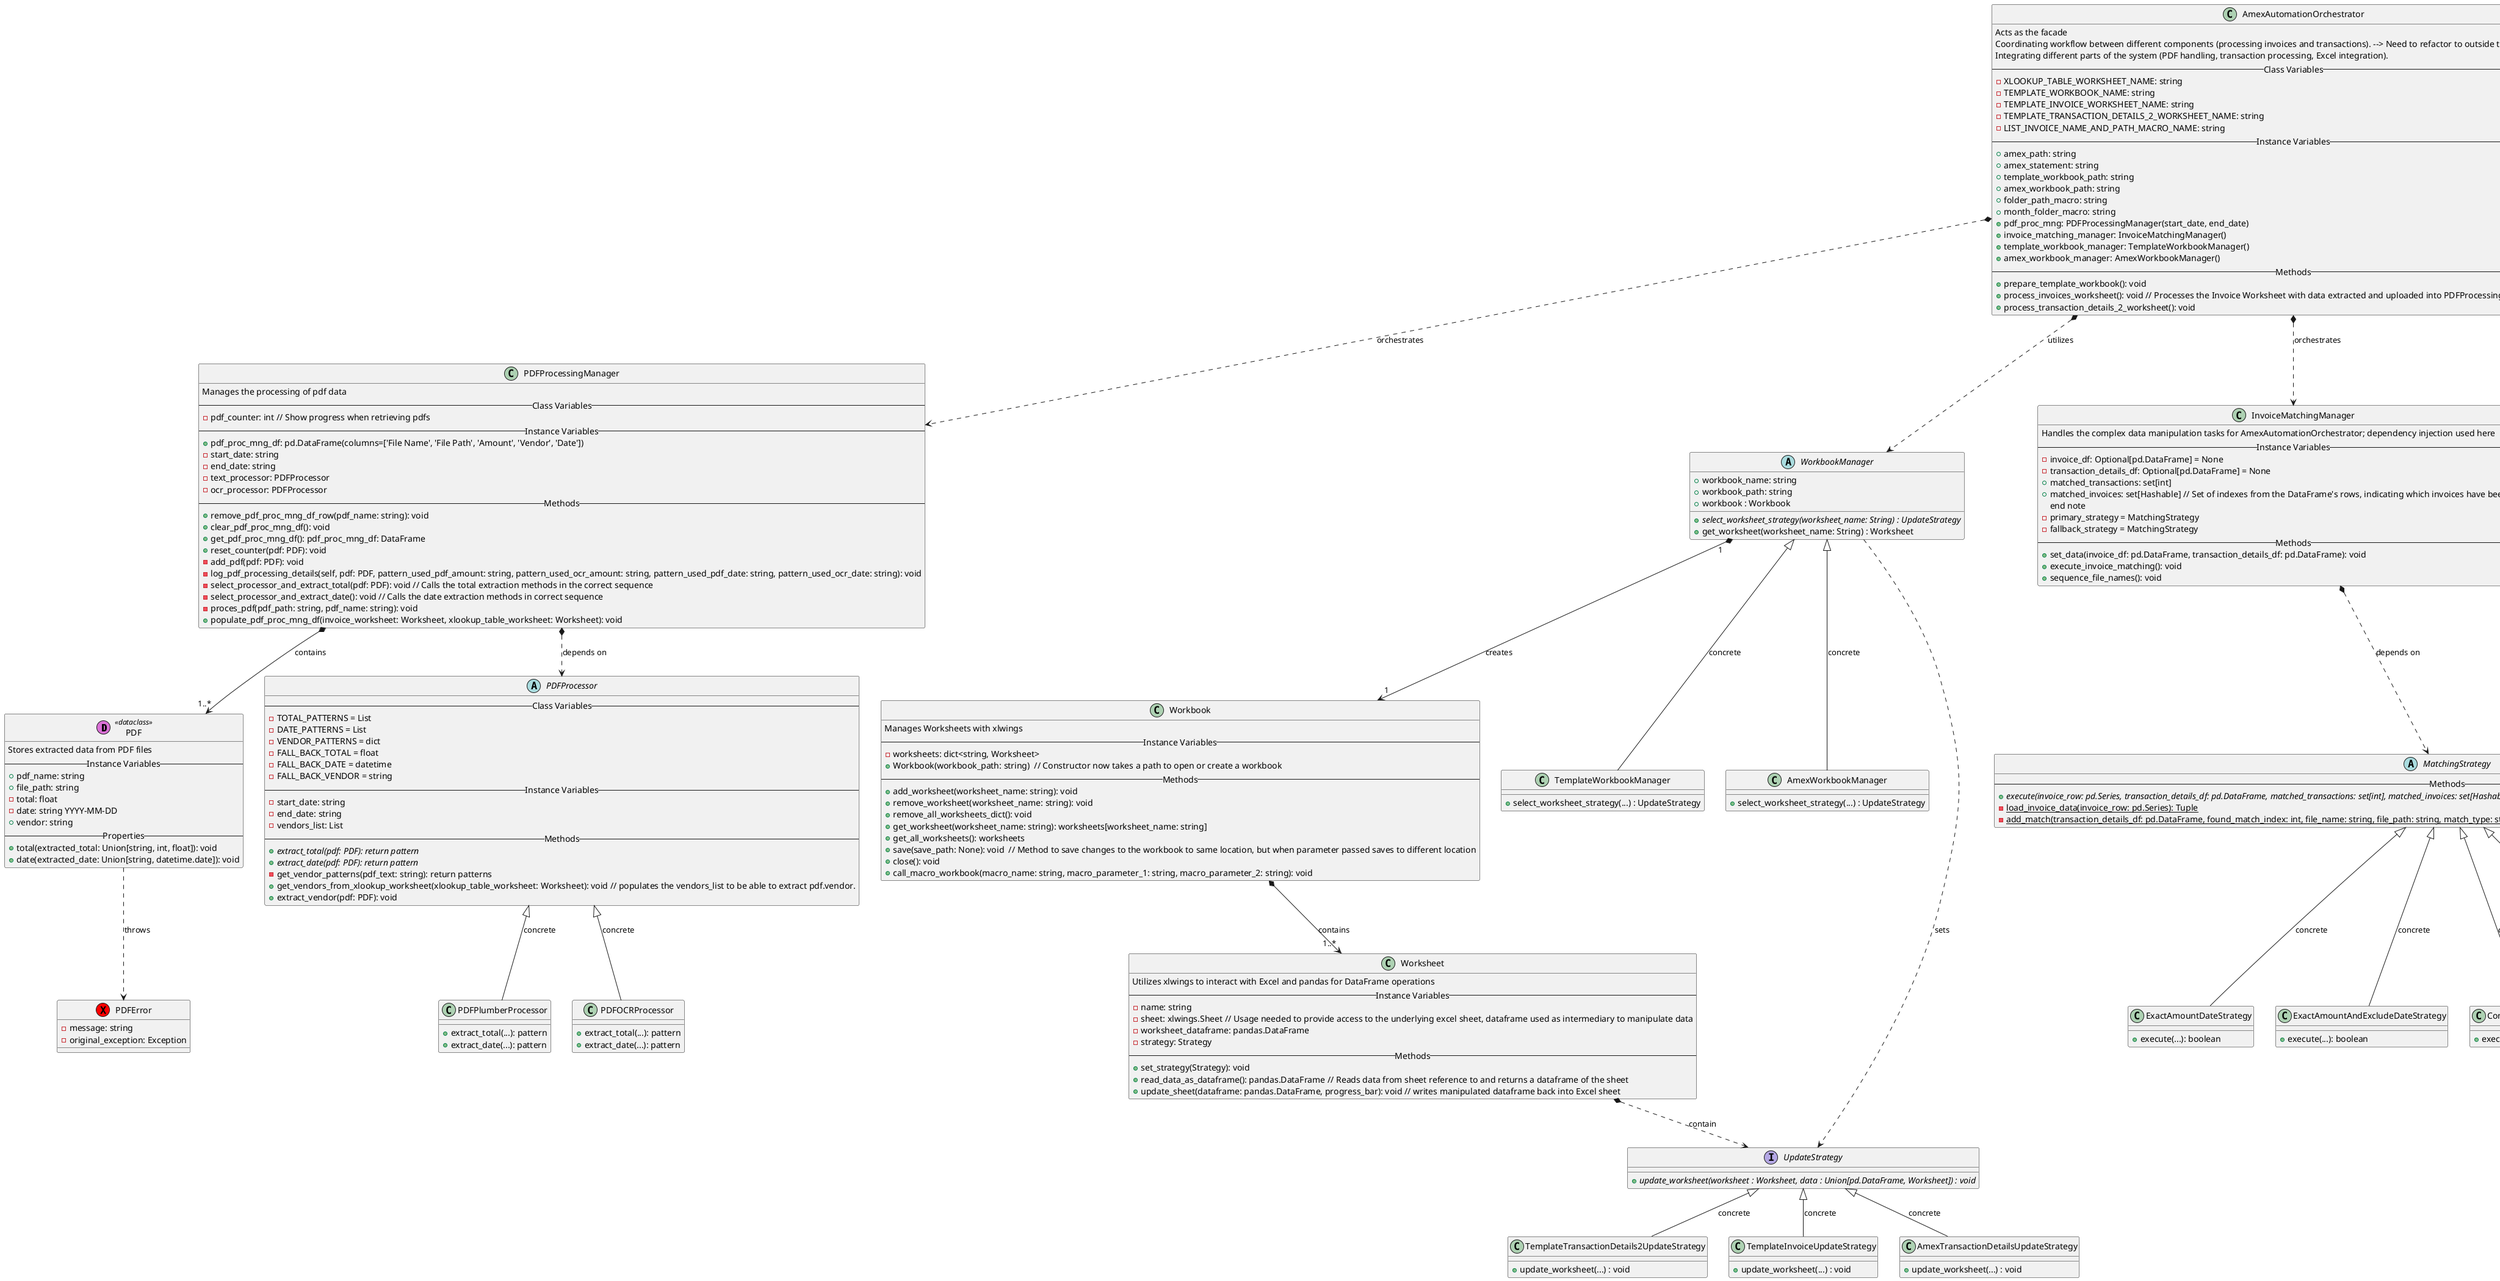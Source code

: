 @startuml
'https://plantuml.com/class-diagram

class PDF <<(D, orchid) dataclass>> {
    Stores extracted data from PDF files
    -- Instance Variables --
    + pdf_name: string
    + file_path: string
    - total: float
    - date: string YYYY-MM-DD
    + vendor: string
    -- Properties--
    + total(extracted_total: Union[string, int, float]): void
    + date(extracted_date: Union[string, datetime.date]): void
}

class PDFError <<(X, red) >> {
    -message: string
    -original_exception: Exception
}

class PDFProcessingManager {
    Manages the processing of pdf data
    -- Class Variables --
    - pdf_counter: int // Show progress when retrieving pdfs
    -- Instance Variables --
    + pdf_proc_mng_df: pd.DataFrame(columns=['File Name', 'File Path', 'Amount', 'Vendor', 'Date'])
    - start_date: string
    - end_date: string
    - text_processor: PDFProcessor
    - ocr_processor: PDFProcessor
    -- Methods --
    + remove_pdf_proc_mng_df_row(pdf_name: string): void
    + clear_pdf_proc_mng_df(): void
    + get_pdf_proc_mng_df(): pdf_proc_mng_df: DataFrame
    + reset_counter(pdf: PDF): void
    - add_pdf(pdf: PDF): void
    - log_pdf_processing_details(self, pdf: PDF, pattern_used_pdf_amount: string, pattern_used_ocr_amount: string, pattern_used_pdf_date: string, pattern_used_ocr_date: string): void
    - select_processor_and_extract_total(pdf: PDF): void // Calls the total extraction methods in the correct sequence
    - select_processor_and_extract_date(): void // Calls the date extraction methods in correct sequence
    - proces_pdf(pdf_path: string, pdf_name: string): void
    + populate_pdf_proc_mng_df(invoice_worksheet: Worksheet, xlookup_table_worksheet: Worksheet): void
}

abstract PDFProcessor {
    -- Class Variables --
    - TOTAL_PATTERNS = List
    - DATE_PATTERNS = List
    - VENDOR_PATTERNS = dict
    - FALL_BACK_TOTAL = float
    - FALL_BACK_DATE = datetime
    - FALL_BACK_VENDOR = string
    -- Instance Variables --
    - start_date: string
    - end_date: string
    - vendors_list: List
    -- Methods --
    + {abstract} extract_total(pdf: PDF): return pattern
    + {abstract} extract_date(pdf: PDF): return pattern
    - get_vendor_patterns(pdf_text: string): return patterns
    + get_vendors_from_xlookup_worksheet(xlookup_table_worksheet: Worksheet): void // populates the vendors_list to be able to extract pdf.vendor.
    + extract_vendor(pdf: PDF): void
}

class PDFPlumberProcessor {
    + extract_total(...): pattern
    + extract_date(...): pattern
}

class PDFOCRProcessor {
    + extract_total(...): pattern
    + extract_date(...): pattern
}

class Worksheet {
    Utilizes xlwings to interact with Excel and pandas for DataFrame operations
    -- Instance Variables --
    - name: string
    - sheet: xlwings.Sheet // Usage needed to provide access to the underlying excel sheet, dataframe used as intermediary to manipulate data
    - worksheet_dataframe: pandas.DataFrame
    - strategy: Strategy
    -- Methods --
    + set_strategy(Strategy): void
    + read_data_as_dataframe(): pandas.DataFrame // Reads data from sheet reference to and returns a dataframe of the sheet
    + update_sheet(dataframe: pandas.DataFrame, progress_bar): void // writes manipulated dataframe back into Excel sheet
}

class Workbook {
    Manages Worksheets with xlwings
    -- Instance Variables --
    - worksheets: dict<string, Worksheet>
    + Workbook(workbook_path: string)  // Constructor now takes a path to open or create a workbook
    -- Methods --
    + add_worksheet(worksheet_name: string): void
    + remove_worksheet(worksheet_name: string): void
    + remove_all_worksheets_dict(): void
    + get_worksheet(worksheet_name: string): worksheets[worksheet_name: string]
    + get_all_worksheets(): worksheets
    + save(save_path: None): void  // Method to save changes to the workbook to same location, but when parameter passed saves to different location
    + close(): void
    + call_macro_workbook(macro_name: string, macro_parameter_1: string, macro_parameter_2: string): void
}

abstract class WorkbookManager {
    + workbook_name: string
    + workbook_path: string
    + workbook : Workbook
    + {abstract} select_worksheet_strategy(worksheet_name: String) : UpdateStrategy
    + get_worksheet(worksheet_name: String) : Worksheet
}

class TemplateWorkbookManager {
    + select_worksheet_strategy(...) : UpdateStrategy
}

class AmexWorkbookManager {
    + select_worksheet_strategy(...) : UpdateStrategy
}

interface UpdateStrategy {
    + {abstract} update_worksheet(worksheet : Worksheet, data : Union[pd.DataFrame, Worksheet]) : void
}

class TemplateTransactionDetails2UpdateStrategy {
    + update_worksheet(...) : void
}

class TemplateInvoiceUpdateStrategy {
    + update_worksheet(...) : void
}

class AmexTransactionDetailsUpdateStrategy {
    + update_worksheet(...) : void
}


class InvoiceMatchingManager {
   Handles the complex data manipulation tasks for AmexAutomationOrchestrator; dependency injection used here
   -- Instance Variables --
   - invoice_df: Optional[pd.DataFrame] = None
   - transaction_details_df: Optional[pd.DataFrame] = None
   + matched_transactions: set[int]
   + matched_invoices: set[Hashable] // Set of indexes from the DataFrame's rows, indicating which invoices have been matched
   end note
   - primary_strategy = MatchingStrategy
   - fallback_strategy = MatchingStrategy
   -- Methods --
   + set_data(invoice_df: pd.DataFrame, transaction_details_df: pd.DataFrame): void
   + execute_invoice_matching(): void
   + sequence_file_names(): void
}

abstract MatchingStrategy {
    -- Methods --
    + {abstract} execute(invoice_row: pd.Series, transaction_details_df: pd.DataFrame, matched_transactions: set[int], matched_invoices: set[Hashable]): boolean
    - {static} load_invoice_data(invoice_row: pd.Series): Tuple
    - {static} add_match(transaction_details_df: pd.DataFrame, found_match_index: int, file_name: string, file_path: string, match_type: string, matched_transactions: set[int], matched_invoices: set[Hashable], invoice_row_index: int): void
}

class ExactAmountDateStrategy {
    + execute(...): boolean
}

class ExactAmountAndExcludeDateStrategy {
    + execute(...): boolean
}

class CombinationTotalStrategy {
    + execute(...): boolean
}

class VendorOnlyStrategy {
    + execute(...): boolean
}

class ProgressTracking {

}

class AmexAutomationOrchestrator {
    Acts as the facade
    Coordinating workflow between different components (processing invoices and transactions). --> Need to refactor to outside the class SRP 6/21/2024
    Integrating different parts of the system (PDF handling, transaction processing, Excel integration).
    -- Class Variables --
    - XLOOKUP_TABLE_WORKSHEET_NAME: string
    - TEMPLATE_WORKBOOK_NAME: string
    - TEMPLATE_INVOICE_WORKSHEET_NAME: string
    - TEMPLATE_TRANSACTION_DETAILS_2_WORKSHEET_NAME: string
    - LIST_INVOICE_NAME_AND_PATH_MACRO_NAME: string
    -- Instance Variables --
'    + workbooks_dict: dict<string, Workbook>
    + amex_path: string
    + amex_statement: string
    + template_workbook_path: string
    + amex_workbook_path: string
    + folder_path_macro: string
    + month_folder_macro: string
    + pdf_proc_mng: PDFProcessingManager(start_date, end_date)
    + invoice_matching_manager: InvoiceMatchingManager()
    + template_workbook_manager: TemplateWorkbookManager()
    + amex_workbook_manager: AmexWorkbookManager()
    -- Methods --
    + prepare_template_workbook(): void
    + process_invoices_worksheet(): void // Processes the Invoice Worksheet with data extracted and uploaded into PDFProcessingManager dataframe
    + process_transaction_details_2_worksheet(): void
}

class MondayBoard <<(D, orchid), dataclass_json>> {

}

class DataFrameAdapter {

}


Workbook *--> "1..*" Worksheet : contains

PDF ..> PDFError : throws

PDFProcessingManager *--> "1..*" PDF : contains
PDFProcessingManager *..> PDFProcessor : depends on

AmexAutomationOrchestrator *..> InvoiceMatchingManager : orchestrates
AmexAutomationOrchestrator *..> WorkbookManager : utilizes
AmexAutomationOrchestrator *..> PDFProcessingManager : orchestrates
AmexAutomationOrchestrator *..> DataFrameAdapter : orchestrates
AmexAutomationOrchestrator *..> ProgressTracking : utilizes

MatchingStrategy <|-- ExactAmountDateStrategy : concrete
MatchingStrategy <|-- ExactAmountAndExcludeDateStrategy : concrete
MatchingStrategy <|-- CombinationTotalStrategy : concrete
MatchingStrategy <|-- VendorOnlyStrategy : concrete

InvoiceMatchingManager *..> MatchingStrategy : depends on

UpdateStrategy <|-- TemplateTransactionDetails2UpdateStrategy : concrete
UpdateStrategy <|-- TemplateInvoiceUpdateStrategy : concrete
UpdateStrategy <|-- AmexTransactionDetailsUpdateStrategy : concrete

Worksheet *..> UpdateStrategy : contain

WorkbookManager <|-- TemplateWorkbookManager : concrete
WorkbookManager <|-- AmexWorkbookManager  : concrete

WorkbookManager "1" *--> "1" Workbook : creates
WorkbookManager ..> UpdateStrategy : sets

PDFProcessor <|-- PDFPlumberProcessor : concrete
PDFProcessor <|-- PDFOCRProcessor : concrete

DataFrameAdapter *..> MondayBoard : utilizes

@enduml

